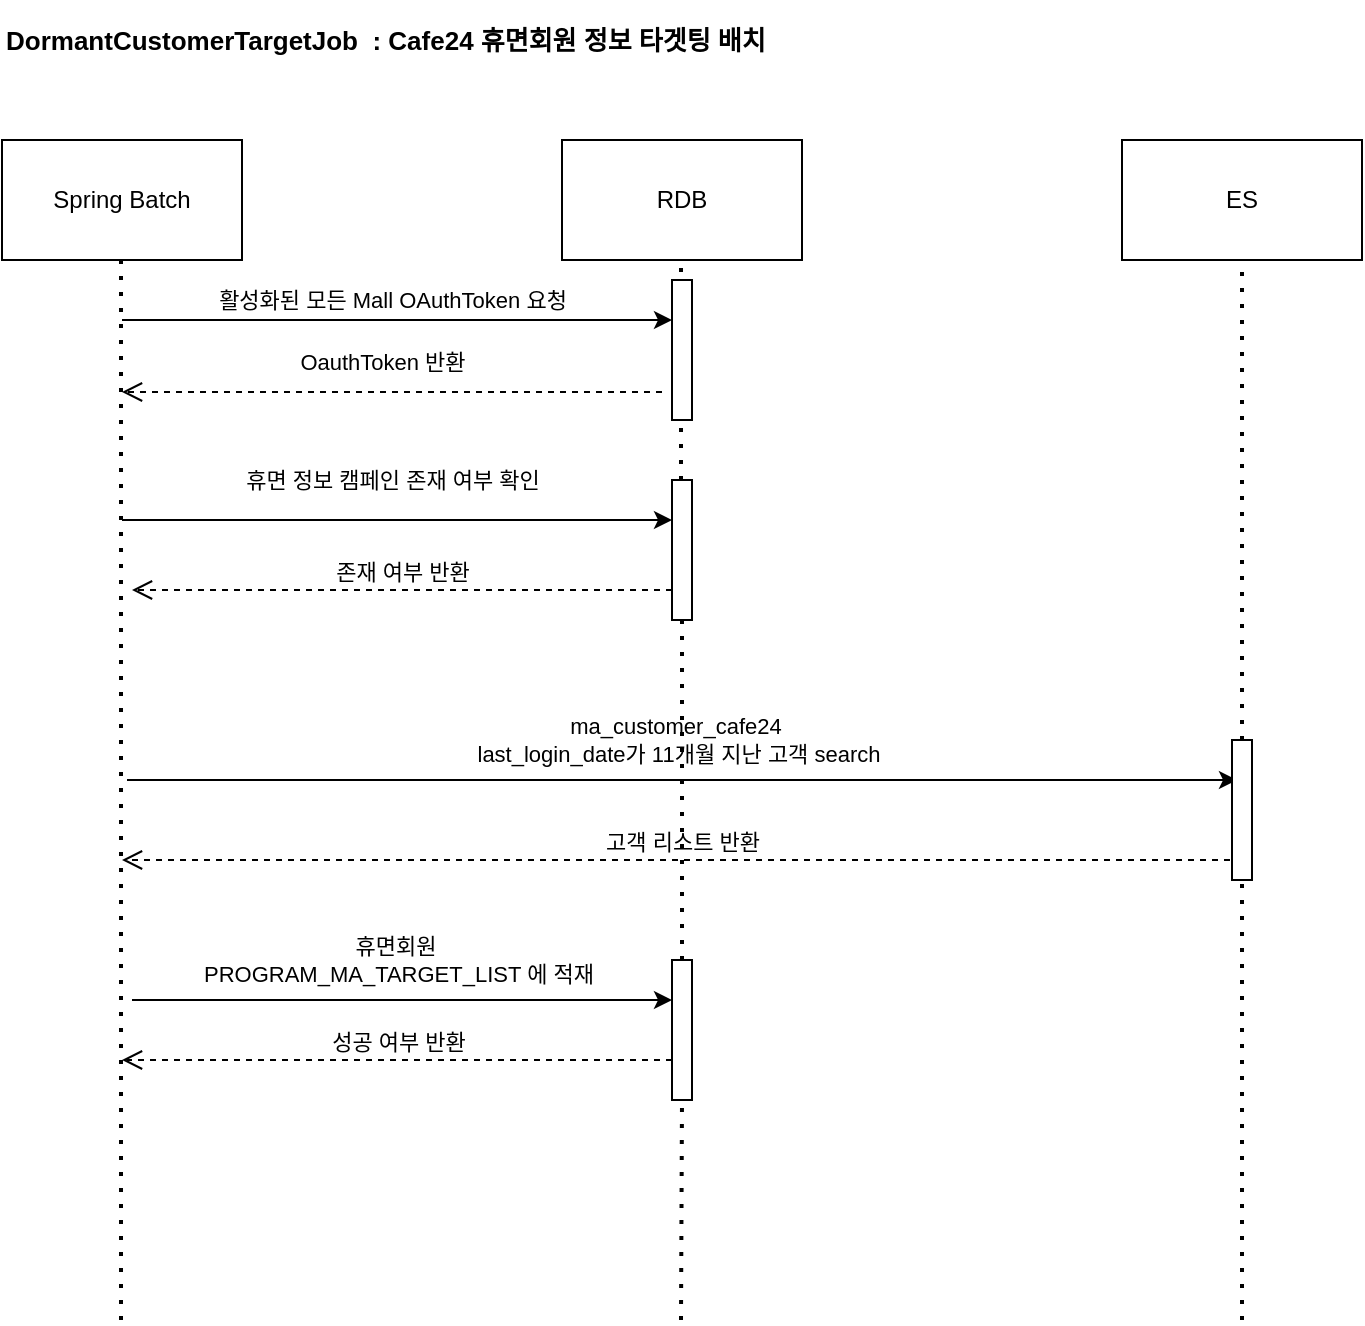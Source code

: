 <mxfile version="22.1.7" type="github">
  <diagram name="페이지-1" id="sa88iuIxEF8eN9civyzc">
    <mxGraphModel dx="2074" dy="1132" grid="1" gridSize="10" guides="1" tooltips="1" connect="1" arrows="1" fold="1" page="1" pageScale="1" pageWidth="827" pageHeight="1169" math="0" shadow="0">
      <root>
        <mxCell id="0" />
        <mxCell id="1" parent="0" />
        <mxCell id="IS64igqssZJ85IlxvuTe-2" value="Spring Batch" style="rounded=0;whiteSpace=wrap;html=1;" vertex="1" parent="1">
          <mxGeometry x="80" y="120" width="120" height="60" as="geometry" />
        </mxCell>
        <mxCell id="IS64igqssZJ85IlxvuTe-3" value="ES" style="rounded=0;whiteSpace=wrap;html=1;" vertex="1" parent="1">
          <mxGeometry x="640" y="120" width="120" height="60" as="geometry" />
        </mxCell>
        <mxCell id="IS64igqssZJ85IlxvuTe-4" value="RDB" style="rounded=0;whiteSpace=wrap;html=1;" vertex="1" parent="1">
          <mxGeometry x="360" y="120" width="120" height="60" as="geometry" />
        </mxCell>
        <mxCell id="IS64igqssZJ85IlxvuTe-8" value="" style="endArrow=none;dashed=1;html=1;dashPattern=1 3;strokeWidth=2;rounded=0;entryX=0.5;entryY=1;entryDx=0;entryDy=0;" edge="1" parent="1">
          <mxGeometry width="50" height="50" relative="1" as="geometry">
            <mxPoint x="139.5" y="710" as="sourcePoint" />
            <mxPoint x="139.5" y="180" as="targetPoint" />
          </mxGeometry>
        </mxCell>
        <mxCell id="IS64igqssZJ85IlxvuTe-10" value="OauthToken 반환" style="html=1;verticalAlign=bottom;endArrow=open;dashed=1;endSize=8;curved=0;rounded=0;" edge="1" parent="1">
          <mxGeometry x="0.037" y="-6" relative="1" as="geometry">
            <mxPoint x="410" y="246" as="sourcePoint" />
            <mxPoint x="140" y="246" as="targetPoint" />
            <mxPoint as="offset" />
          </mxGeometry>
        </mxCell>
        <mxCell id="IS64igqssZJ85IlxvuTe-19" value="ma_customer_cafe24&amp;nbsp;&lt;br&gt;last_login_date가 11개월 지난 고객 search" style="endArrow=classic;html=1;rounded=0;" edge="1" parent="1">
          <mxGeometry x="-0.009" y="20" width="50" height="50" relative="1" as="geometry">
            <mxPoint x="142.5" y="440" as="sourcePoint" />
            <mxPoint x="697.5" y="440" as="targetPoint" />
            <mxPoint as="offset" />
          </mxGeometry>
        </mxCell>
        <mxCell id="IS64igqssZJ85IlxvuTe-20" value="휴면회원&amp;nbsp;&lt;br&gt;PROGRAM_MA_TARGET_LIST 에 적재" style="endArrow=classic;html=1;rounded=0;" edge="1" parent="1" target="IS64igqssZJ85IlxvuTe-61">
          <mxGeometry x="-0.018" y="20" width="50" height="50" relative="1" as="geometry">
            <mxPoint x="145" y="550" as="sourcePoint" />
            <mxPoint x="410" y="550" as="targetPoint" />
            <mxPoint as="offset" />
          </mxGeometry>
        </mxCell>
        <mxCell id="IS64igqssZJ85IlxvuTe-21" value="고객 리스트 반환" style="html=1;verticalAlign=bottom;endArrow=open;dashed=1;endSize=8;curved=0;rounded=0;" edge="1" parent="1">
          <mxGeometry relative="1" as="geometry">
            <mxPoint x="700" y="480" as="sourcePoint" />
            <mxPoint x="140" y="480" as="targetPoint" />
          </mxGeometry>
        </mxCell>
        <mxCell id="IS64igqssZJ85IlxvuTe-23" value="DormantCustomerTargetJob&amp;nbsp; : Cafe24 휴면회원 정보 타겟팅 배치&amp;nbsp;" style="text;strokeColor=none;align=left;fillColor=none;html=1;verticalAlign=middle;whiteSpace=wrap;rounded=0;fontStyle=1;fontSize=13;" vertex="1" parent="1">
          <mxGeometry x="80" y="50" width="430" height="40" as="geometry" />
        </mxCell>
        <mxCell id="IS64igqssZJ85IlxvuTe-49" value="" style="endArrow=none;dashed=1;html=1;dashPattern=1 3;strokeWidth=2;rounded=0;entryX=0.5;entryY=1;entryDx=0;entryDy=0;" edge="1" parent="1" source="IS64igqssZJ85IlxvuTe-58">
          <mxGeometry width="50" height="50" relative="1" as="geometry">
            <mxPoint x="700" y="710" as="sourcePoint" />
            <mxPoint x="700" y="180" as="targetPoint" />
          </mxGeometry>
        </mxCell>
        <mxCell id="IS64igqssZJ85IlxvuTe-50" value="" style="endArrow=none;dashed=1;html=1;dashPattern=1 3;strokeWidth=2;rounded=0;entryX=0.5;entryY=1;entryDx=0;entryDy=0;" edge="1" parent="1" source="IS64igqssZJ85IlxvuTe-56">
          <mxGeometry width="50" height="50" relative="1" as="geometry">
            <mxPoint x="419.5" y="710" as="sourcePoint" />
            <mxPoint x="419.5" y="180" as="targetPoint" />
          </mxGeometry>
        </mxCell>
        <mxCell id="IS64igqssZJ85IlxvuTe-51" value="휴면 정보 캠페인 존재 여부 확인" style="endArrow=classic;html=1;rounded=0;" edge="1" parent="1">
          <mxGeometry x="-0.018" y="20" width="50" height="50" relative="1" as="geometry">
            <mxPoint x="140" y="310" as="sourcePoint" />
            <mxPoint x="415" y="310" as="targetPoint" />
            <mxPoint as="offset" />
          </mxGeometry>
        </mxCell>
        <mxCell id="IS64igqssZJ85IlxvuTe-52" value="존재 여부 반환" style="html=1;verticalAlign=bottom;endArrow=open;dashed=1;endSize=8;curved=0;rounded=0;" edge="1" parent="1">
          <mxGeometry relative="1" as="geometry">
            <mxPoint x="415" y="345" as="sourcePoint" />
            <mxPoint x="145" y="345" as="targetPoint" />
            <mxPoint as="offset" />
          </mxGeometry>
        </mxCell>
        <mxCell id="IS64igqssZJ85IlxvuTe-53" value="활성화된 모든 Mall OAuthToken 요청" style="endArrow=classic;html=1;rounded=0;" edge="1" parent="1" target="IS64igqssZJ85IlxvuTe-55">
          <mxGeometry x="-0.018" y="10" width="50" height="50" relative="1" as="geometry">
            <mxPoint x="140" y="210" as="sourcePoint" />
            <mxPoint x="426" y="210" as="targetPoint" />
            <mxPoint as="offset" />
          </mxGeometry>
        </mxCell>
        <mxCell id="IS64igqssZJ85IlxvuTe-55" value="" style="html=1;points=[[0,0,0,0,5],[0,1,0,0,-5],[1,0,0,0,5],[1,1,0,0,-5]];perimeter=orthogonalPerimeter;outlineConnect=0;targetShapes=umlLifeline;portConstraint=eastwest;newEdgeStyle={&quot;curved&quot;:0,&quot;rounded&quot;:0};" vertex="1" parent="1">
          <mxGeometry x="415" y="190" width="10" height="70" as="geometry" />
        </mxCell>
        <mxCell id="IS64igqssZJ85IlxvuTe-57" value="" style="endArrow=none;dashed=1;html=1;dashPattern=1 3;strokeWidth=2;rounded=0;entryX=0.5;entryY=1;entryDx=0;entryDy=0;" edge="1" parent="1" source="IS64igqssZJ85IlxvuTe-61" target="IS64igqssZJ85IlxvuTe-56">
          <mxGeometry width="50" height="50" relative="1" as="geometry">
            <mxPoint x="419.5" y="710" as="sourcePoint" />
            <mxPoint x="419.5" y="180" as="targetPoint" />
          </mxGeometry>
        </mxCell>
        <mxCell id="IS64igqssZJ85IlxvuTe-56" value="" style="html=1;points=[[0,0,0,0,5],[0,1,0,0,-5],[1,0,0,0,5],[1,1,0,0,-5]];perimeter=orthogonalPerimeter;outlineConnect=0;targetShapes=umlLifeline;portConstraint=eastwest;newEdgeStyle={&quot;curved&quot;:0,&quot;rounded&quot;:0};" vertex="1" parent="1">
          <mxGeometry x="415" y="290" width="10" height="70" as="geometry" />
        </mxCell>
        <mxCell id="IS64igqssZJ85IlxvuTe-59" value="" style="endArrow=none;dashed=1;html=1;dashPattern=1 3;strokeWidth=2;rounded=0;entryX=0.5;entryY=1;entryDx=0;entryDy=0;" edge="1" parent="1" target="IS64igqssZJ85IlxvuTe-58">
          <mxGeometry width="50" height="50" relative="1" as="geometry">
            <mxPoint x="700" y="710" as="sourcePoint" />
            <mxPoint x="700" y="180" as="targetPoint" />
          </mxGeometry>
        </mxCell>
        <mxCell id="IS64igqssZJ85IlxvuTe-58" value="" style="html=1;points=[[0,0,0,0,5],[0,1,0,0,-5],[1,0,0,0,5],[1,1,0,0,-5]];perimeter=orthogonalPerimeter;outlineConnect=0;targetShapes=umlLifeline;portConstraint=eastwest;newEdgeStyle={&quot;curved&quot;:0,&quot;rounded&quot;:0};" vertex="1" parent="1">
          <mxGeometry x="695" y="420" width="10" height="70" as="geometry" />
        </mxCell>
        <mxCell id="IS64igqssZJ85IlxvuTe-60" value="성공 여부 반환" style="html=1;verticalAlign=bottom;endArrow=open;dashed=1;endSize=8;curved=0;rounded=0;" edge="1" parent="1">
          <mxGeometry relative="1" as="geometry">
            <mxPoint x="415" y="580" as="sourcePoint" />
            <mxPoint x="140" y="580" as="targetPoint" />
          </mxGeometry>
        </mxCell>
        <mxCell id="IS64igqssZJ85IlxvuTe-62" value="" style="endArrow=none;dashed=1;html=1;dashPattern=1 3;strokeWidth=2;rounded=0;entryX=0.5;entryY=1;entryDx=0;entryDy=0;" edge="1" parent="1" target="IS64igqssZJ85IlxvuTe-61">
          <mxGeometry width="50" height="50" relative="1" as="geometry">
            <mxPoint x="419.5" y="710" as="sourcePoint" />
            <mxPoint x="420" y="360" as="targetPoint" />
          </mxGeometry>
        </mxCell>
        <mxCell id="IS64igqssZJ85IlxvuTe-61" value="" style="html=1;points=[[0,0,0,0,5],[0,1,0,0,-5],[1,0,0,0,5],[1,1,0,0,-5]];perimeter=orthogonalPerimeter;outlineConnect=0;targetShapes=umlLifeline;portConstraint=eastwest;newEdgeStyle={&quot;curved&quot;:0,&quot;rounded&quot;:0};" vertex="1" parent="1">
          <mxGeometry x="415" y="530" width="10" height="70" as="geometry" />
        </mxCell>
      </root>
    </mxGraphModel>
  </diagram>
</mxfile>
